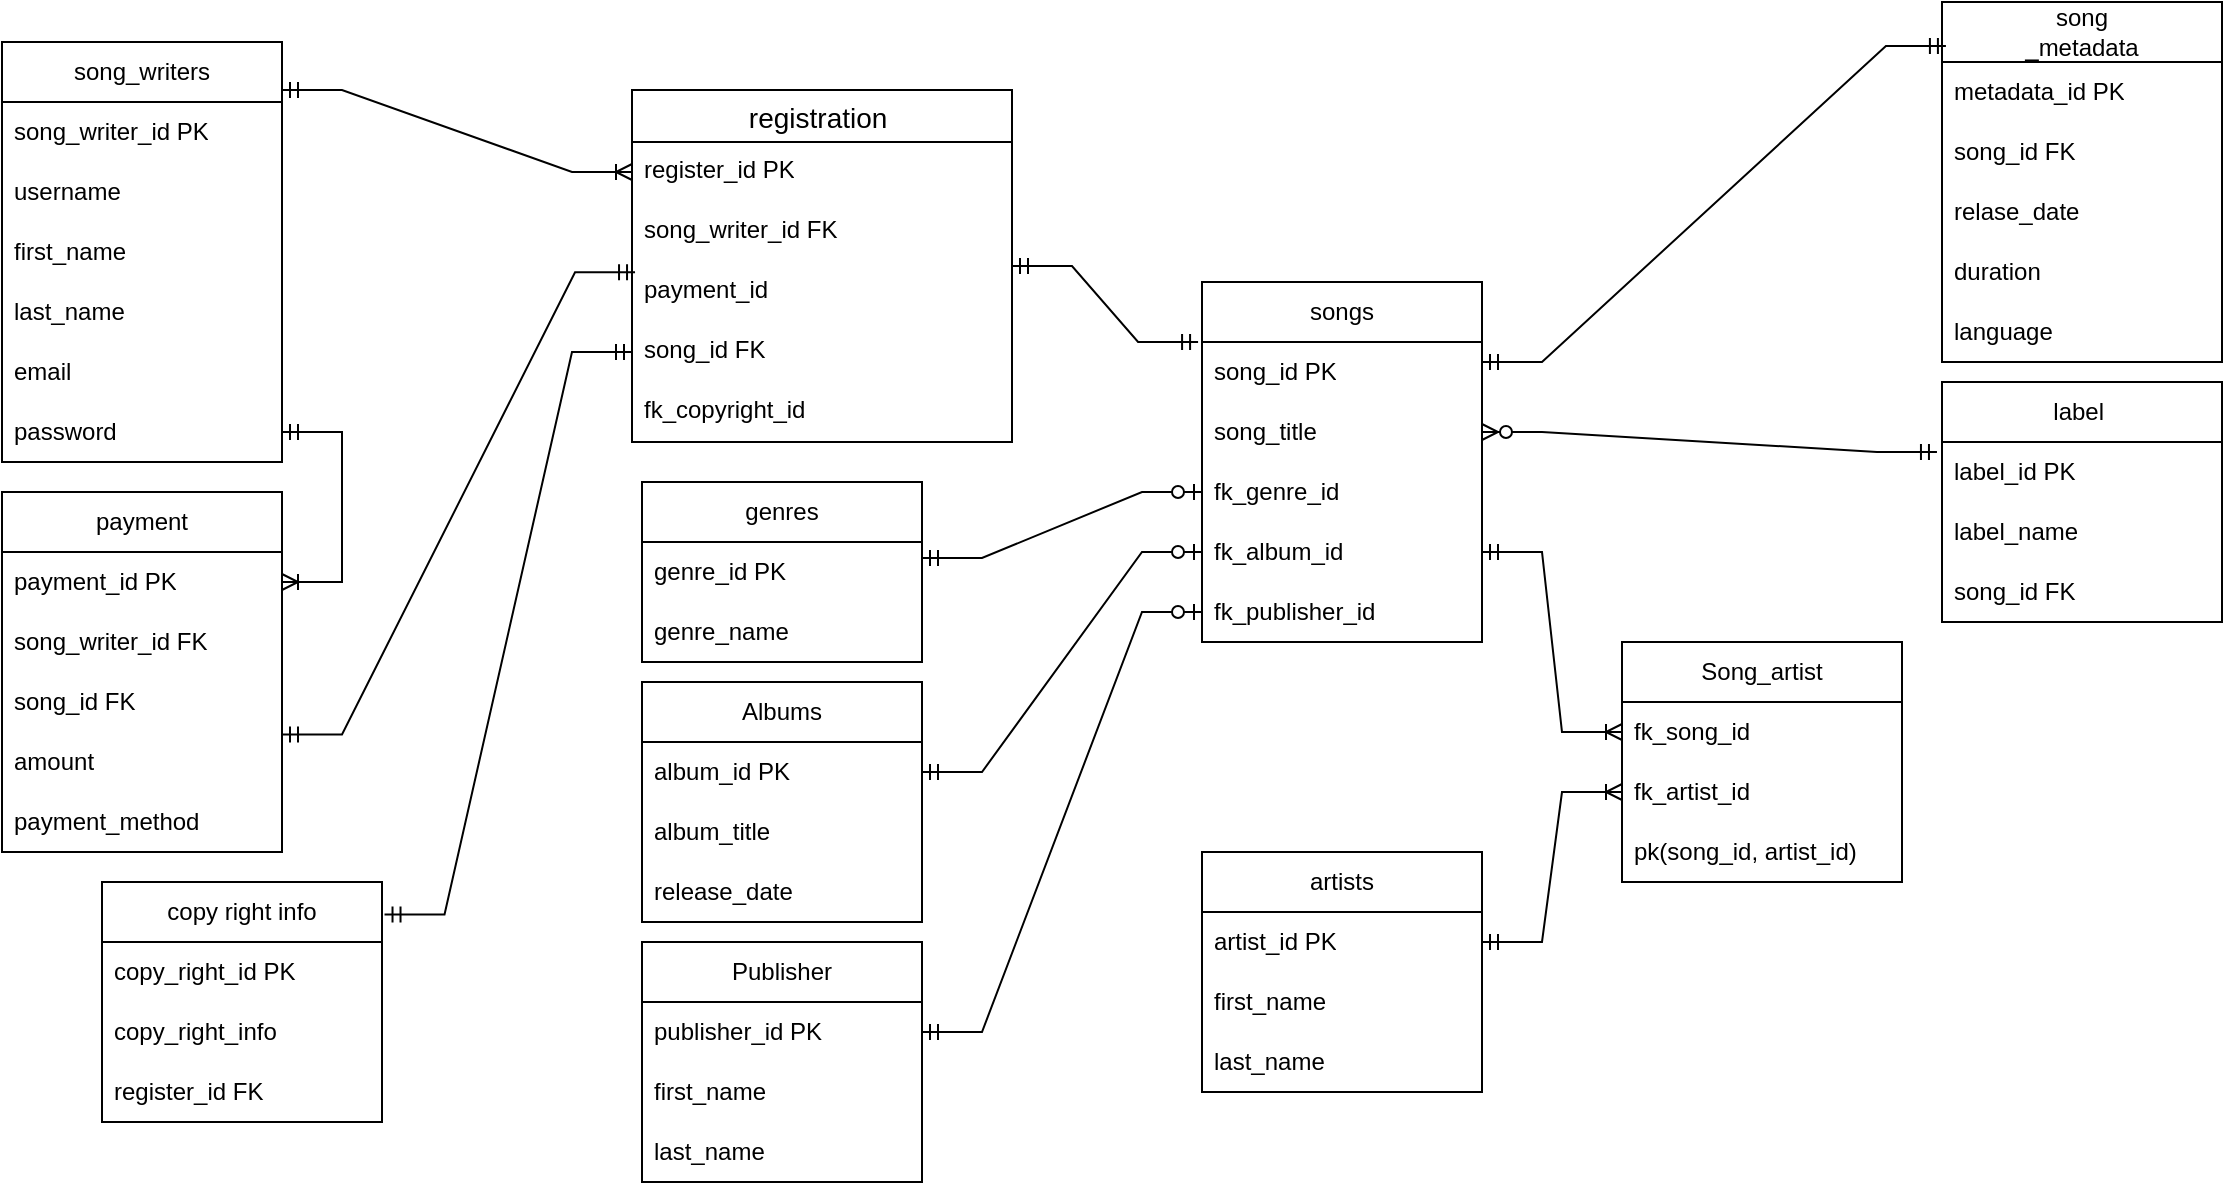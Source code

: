 <mxfile version="24.2.0" type="device">
  <diagram name="Page-1" id="Uv8rtRLwI6DBhu4xJGs0">
    <mxGraphModel dx="1434" dy="780" grid="1" gridSize="10" guides="1" tooltips="1" connect="1" arrows="1" fold="1" page="1" pageScale="1" pageWidth="1200" pageHeight="1600" math="0" shadow="0">
      <root>
        <mxCell id="0" />
        <mxCell id="1" parent="0" />
        <mxCell id="s11LL-Ssqb0skLR5ZeNY-1" value="song_writers" style="swimlane;fontStyle=0;childLayout=stackLayout;horizontal=1;startSize=30;horizontalStack=0;resizeParent=1;resizeParentMax=0;resizeLast=0;collapsible=1;marginBottom=0;whiteSpace=wrap;html=1;" parent="1" vertex="1">
          <mxGeometry x="40" y="60" width="140" height="210" as="geometry" />
        </mxCell>
        <mxCell id="s11LL-Ssqb0skLR5ZeNY-2" value="song_writer_id PK" style="text;strokeColor=none;fillColor=none;align=left;verticalAlign=middle;spacingLeft=4;spacingRight=4;overflow=hidden;points=[[0,0.5],[1,0.5]];portConstraint=eastwest;rotatable=0;whiteSpace=wrap;html=1;" parent="s11LL-Ssqb0skLR5ZeNY-1" vertex="1">
          <mxGeometry y="30" width="140" height="30" as="geometry" />
        </mxCell>
        <mxCell id="s11LL-Ssqb0skLR5ZeNY-3" value="username" style="text;strokeColor=none;fillColor=none;align=left;verticalAlign=middle;spacingLeft=4;spacingRight=4;overflow=hidden;points=[[0,0.5],[1,0.5]];portConstraint=eastwest;rotatable=0;whiteSpace=wrap;html=1;" parent="s11LL-Ssqb0skLR5ZeNY-1" vertex="1">
          <mxGeometry y="60" width="140" height="30" as="geometry" />
        </mxCell>
        <mxCell id="s11LL-Ssqb0skLR5ZeNY-4" value="first_name" style="text;strokeColor=none;fillColor=none;align=left;verticalAlign=middle;spacingLeft=4;spacingRight=4;overflow=hidden;points=[[0,0.5],[1,0.5]];portConstraint=eastwest;rotatable=0;whiteSpace=wrap;html=1;imageHeight=24;" parent="s11LL-Ssqb0skLR5ZeNY-1" vertex="1">
          <mxGeometry y="90" width="140" height="30" as="geometry" />
        </mxCell>
        <mxCell id="kmV99l83lfblxgex9i0g-29" value="last_name" style="text;strokeColor=none;fillColor=none;align=left;verticalAlign=middle;spacingLeft=4;spacingRight=4;overflow=hidden;points=[[0,0.5],[1,0.5]];portConstraint=eastwest;rotatable=0;whiteSpace=wrap;html=1;imageHeight=24;" parent="s11LL-Ssqb0skLR5ZeNY-1" vertex="1">
          <mxGeometry y="120" width="140" height="30" as="geometry" />
        </mxCell>
        <mxCell id="kmV99l83lfblxgex9i0g-30" value="email" style="text;strokeColor=none;fillColor=none;align=left;verticalAlign=middle;spacingLeft=4;spacingRight=4;overflow=hidden;points=[[0,0.5],[1,0.5]];portConstraint=eastwest;rotatable=0;whiteSpace=wrap;html=1;imageHeight=24;" parent="s11LL-Ssqb0skLR5ZeNY-1" vertex="1">
          <mxGeometry y="150" width="140" height="30" as="geometry" />
        </mxCell>
        <mxCell id="kmV99l83lfblxgex9i0g-31" value="password" style="text;strokeColor=none;fillColor=none;align=left;verticalAlign=middle;spacingLeft=4;spacingRight=4;overflow=hidden;points=[[0,0.5],[1,0.5]];portConstraint=eastwest;rotatable=0;whiteSpace=wrap;html=1;imageHeight=24;" parent="s11LL-Ssqb0skLR5ZeNY-1" vertex="1">
          <mxGeometry y="180" width="140" height="30" as="geometry" />
        </mxCell>
        <mxCell id="s11LL-Ssqb0skLR5ZeNY-5" value="Albums" style="swimlane;fontStyle=0;childLayout=stackLayout;horizontal=1;startSize=30;horizontalStack=0;resizeParent=1;resizeParentMax=0;resizeLast=0;collapsible=1;marginBottom=0;whiteSpace=wrap;html=1;" parent="1" vertex="1">
          <mxGeometry x="360" y="380" width="140" height="120" as="geometry" />
        </mxCell>
        <mxCell id="s11LL-Ssqb0skLR5ZeNY-6" value="album_id PK" style="text;strokeColor=none;fillColor=none;align=left;verticalAlign=middle;spacingLeft=4;spacingRight=4;overflow=hidden;points=[[0,0.5],[1,0.5]];portConstraint=eastwest;rotatable=0;whiteSpace=wrap;html=1;" parent="s11LL-Ssqb0skLR5ZeNY-5" vertex="1">
          <mxGeometry y="30" width="140" height="30" as="geometry" />
        </mxCell>
        <mxCell id="s11LL-Ssqb0skLR5ZeNY-7" value="album_title" style="text;strokeColor=none;fillColor=none;align=left;verticalAlign=middle;spacingLeft=4;spacingRight=4;overflow=hidden;points=[[0,0.5],[1,0.5]];portConstraint=eastwest;rotatable=0;whiteSpace=wrap;html=1;" parent="s11LL-Ssqb0skLR5ZeNY-5" vertex="1">
          <mxGeometry y="60" width="140" height="30" as="geometry" />
        </mxCell>
        <mxCell id="s11LL-Ssqb0skLR5ZeNY-8" value="release_date" style="text;strokeColor=none;fillColor=none;align=left;verticalAlign=middle;spacingLeft=4;spacingRight=4;overflow=hidden;points=[[0,0.5],[1,0.5]];portConstraint=eastwest;rotatable=0;whiteSpace=wrap;html=1;" parent="s11LL-Ssqb0skLR5ZeNY-5" vertex="1">
          <mxGeometry y="90" width="140" height="30" as="geometry" />
        </mxCell>
        <mxCell id="s11LL-Ssqb0skLR5ZeNY-9" value="songs" style="swimlane;fontStyle=0;childLayout=stackLayout;horizontal=1;startSize=30;horizontalStack=0;resizeParent=1;resizeParentMax=0;resizeLast=0;collapsible=1;marginBottom=0;whiteSpace=wrap;html=1;" parent="1" vertex="1">
          <mxGeometry x="640" y="180" width="140" height="180" as="geometry" />
        </mxCell>
        <mxCell id="s11LL-Ssqb0skLR5ZeNY-10" value="song_id PK" style="text;strokeColor=none;fillColor=none;align=left;verticalAlign=middle;spacingLeft=4;spacingRight=4;overflow=hidden;points=[[0,0.5],[1,0.5]];portConstraint=eastwest;rotatable=0;whiteSpace=wrap;html=1;" parent="s11LL-Ssqb0skLR5ZeNY-9" vertex="1">
          <mxGeometry y="30" width="140" height="30" as="geometry" />
        </mxCell>
        <mxCell id="s11LL-Ssqb0skLR5ZeNY-11" value="song_title" style="text;strokeColor=none;fillColor=none;align=left;verticalAlign=middle;spacingLeft=4;spacingRight=4;overflow=hidden;points=[[0,0.5],[1,0.5]];portConstraint=eastwest;rotatable=0;whiteSpace=wrap;html=1;" parent="s11LL-Ssqb0skLR5ZeNY-9" vertex="1">
          <mxGeometry y="60" width="140" height="30" as="geometry" />
        </mxCell>
        <mxCell id="s11LL-Ssqb0skLR5ZeNY-12" value="fk_genre_id" style="text;strokeColor=none;fillColor=none;align=left;verticalAlign=middle;spacingLeft=4;spacingRight=4;overflow=hidden;points=[[0,0.5],[1,0.5]];portConstraint=eastwest;rotatable=0;whiteSpace=wrap;html=1;" parent="s11LL-Ssqb0skLR5ZeNY-9" vertex="1">
          <mxGeometry y="90" width="140" height="30" as="geometry" />
        </mxCell>
        <mxCell id="U5-mWTNFznR9wat2lyn1-9" value="fk_album_id" style="text;strokeColor=none;fillColor=none;align=left;verticalAlign=middle;spacingLeft=4;spacingRight=4;overflow=hidden;points=[[0,0.5],[1,0.5]];portConstraint=eastwest;rotatable=0;whiteSpace=wrap;html=1;" vertex="1" parent="s11LL-Ssqb0skLR5ZeNY-9">
          <mxGeometry y="120" width="140" height="30" as="geometry" />
        </mxCell>
        <mxCell id="U5-mWTNFznR9wat2lyn1-24" value="fk_publisher_id" style="text;strokeColor=none;fillColor=none;align=left;verticalAlign=middle;spacingLeft=4;spacingRight=4;overflow=hidden;points=[[0,0.5],[1,0.5]];portConstraint=eastwest;rotatable=0;whiteSpace=wrap;html=1;" vertex="1" parent="s11LL-Ssqb0skLR5ZeNY-9">
          <mxGeometry y="150" width="140" height="30" as="geometry" />
        </mxCell>
        <mxCell id="kmV99l83lfblxgex9i0g-5" value="payment" style="swimlane;fontStyle=0;childLayout=stackLayout;horizontal=1;startSize=30;horizontalStack=0;resizeParent=1;resizeParentMax=0;resizeLast=0;collapsible=1;marginBottom=0;whiteSpace=wrap;html=1;" parent="1" vertex="1">
          <mxGeometry x="40" y="285" width="140" height="180" as="geometry" />
        </mxCell>
        <mxCell id="kmV99l83lfblxgex9i0g-6" value="payment_id PK" style="text;strokeColor=none;fillColor=none;align=left;verticalAlign=middle;spacingLeft=4;spacingRight=4;overflow=hidden;points=[[0,0.5],[1,0.5]];portConstraint=eastwest;rotatable=0;whiteSpace=wrap;html=1;" parent="kmV99l83lfblxgex9i0g-5" vertex="1">
          <mxGeometry y="30" width="140" height="30" as="geometry" />
        </mxCell>
        <mxCell id="kmV99l83lfblxgex9i0g-7" value="song_writer_id FK" style="text;strokeColor=none;fillColor=none;align=left;verticalAlign=middle;spacingLeft=4;spacingRight=4;overflow=hidden;points=[[0,0.5],[1,0.5]];portConstraint=eastwest;rotatable=0;whiteSpace=wrap;html=1;" parent="kmV99l83lfblxgex9i0g-5" vertex="1">
          <mxGeometry y="60" width="140" height="30" as="geometry" />
        </mxCell>
        <mxCell id="kmV99l83lfblxgex9i0g-8" value="song_id FK" style="text;strokeColor=none;fillColor=none;align=left;verticalAlign=middle;spacingLeft=4;spacingRight=4;overflow=hidden;points=[[0,0.5],[1,0.5]];portConstraint=eastwest;rotatable=0;whiteSpace=wrap;html=1;" parent="kmV99l83lfblxgex9i0g-5" vertex="1">
          <mxGeometry y="90" width="140" height="30" as="geometry" />
        </mxCell>
        <mxCell id="kmV99l83lfblxgex9i0g-39" value="amount" style="text;strokeColor=none;fillColor=none;align=left;verticalAlign=middle;spacingLeft=4;spacingRight=4;overflow=hidden;points=[[0,0.5],[1,0.5]];portConstraint=eastwest;rotatable=0;whiteSpace=wrap;html=1;" parent="kmV99l83lfblxgex9i0g-5" vertex="1">
          <mxGeometry y="120" width="140" height="30" as="geometry" />
        </mxCell>
        <mxCell id="QXSgPwCXqMFNMHp9d2ud-29" value="payment_method" style="text;strokeColor=none;fillColor=none;align=left;verticalAlign=middle;spacingLeft=4;spacingRight=4;overflow=hidden;points=[[0,0.5],[1,0.5]];portConstraint=eastwest;rotatable=0;whiteSpace=wrap;html=1;" parent="kmV99l83lfblxgex9i0g-5" vertex="1">
          <mxGeometry y="150" width="140" height="30" as="geometry" />
        </mxCell>
        <mxCell id="kmV99l83lfblxgex9i0g-9" value="artists" style="swimlane;fontStyle=0;childLayout=stackLayout;horizontal=1;startSize=30;horizontalStack=0;resizeParent=1;resizeParentMax=0;resizeLast=0;collapsible=1;marginBottom=0;whiteSpace=wrap;html=1;" parent="1" vertex="1">
          <mxGeometry x="640" y="465" width="140" height="120" as="geometry" />
        </mxCell>
        <mxCell id="kmV99l83lfblxgex9i0g-10" value="artist_id PK" style="text;strokeColor=none;fillColor=none;align=left;verticalAlign=middle;spacingLeft=4;spacingRight=4;overflow=hidden;points=[[0,0.5],[1,0.5]];portConstraint=eastwest;rotatable=0;whiteSpace=wrap;html=1;" parent="kmV99l83lfblxgex9i0g-9" vertex="1">
          <mxGeometry y="30" width="140" height="30" as="geometry" />
        </mxCell>
        <mxCell id="kmV99l83lfblxgex9i0g-11" value="first_name" style="text;strokeColor=none;fillColor=none;align=left;verticalAlign=middle;spacingLeft=4;spacingRight=4;overflow=hidden;points=[[0,0.5],[1,0.5]];portConstraint=eastwest;rotatable=0;whiteSpace=wrap;html=1;" parent="kmV99l83lfblxgex9i0g-9" vertex="1">
          <mxGeometry y="60" width="140" height="30" as="geometry" />
        </mxCell>
        <mxCell id="kmV99l83lfblxgex9i0g-12" value="last_name" style="text;strokeColor=none;fillColor=none;align=left;verticalAlign=middle;spacingLeft=4;spacingRight=4;overflow=hidden;points=[[0,0.5],[1,0.5]];portConstraint=eastwest;rotatable=0;whiteSpace=wrap;html=1;" parent="kmV99l83lfblxgex9i0g-9" vertex="1">
          <mxGeometry y="90" width="140" height="30" as="geometry" />
        </mxCell>
        <mxCell id="kmV99l83lfblxgex9i0g-17" value="genres" style="swimlane;fontStyle=0;childLayout=stackLayout;horizontal=1;startSize=30;horizontalStack=0;resizeParent=1;resizeParentMax=0;resizeLast=0;collapsible=1;marginBottom=0;whiteSpace=wrap;html=1;" parent="1" vertex="1">
          <mxGeometry x="360" y="280" width="140" height="90" as="geometry" />
        </mxCell>
        <mxCell id="kmV99l83lfblxgex9i0g-18" value="genre_id PK" style="text;strokeColor=none;fillColor=none;align=left;verticalAlign=middle;spacingLeft=4;spacingRight=4;overflow=hidden;points=[[0,0.5],[1,0.5]];portConstraint=eastwest;rotatable=0;whiteSpace=wrap;html=1;" parent="kmV99l83lfblxgex9i0g-17" vertex="1">
          <mxGeometry y="30" width="140" height="30" as="geometry" />
        </mxCell>
        <mxCell id="kmV99l83lfblxgex9i0g-19" value="genre_name" style="text;strokeColor=none;fillColor=none;align=left;verticalAlign=middle;spacingLeft=4;spacingRight=4;overflow=hidden;points=[[0,0.5],[1,0.5]];portConstraint=eastwest;rotatable=0;whiteSpace=wrap;html=1;" parent="kmV99l83lfblxgex9i0g-17" vertex="1">
          <mxGeometry y="60" width="140" height="30" as="geometry" />
        </mxCell>
        <mxCell id="QXSgPwCXqMFNMHp9d2ud-13" value="copy right info" style="swimlane;fontStyle=0;childLayout=stackLayout;horizontal=1;startSize=30;horizontalStack=0;resizeParent=1;resizeParentMax=0;resizeLast=0;collapsible=1;marginBottom=0;whiteSpace=wrap;html=1;" parent="1" vertex="1">
          <mxGeometry x="90" y="480" width="140" height="120" as="geometry" />
        </mxCell>
        <mxCell id="QXSgPwCXqMFNMHp9d2ud-14" value="copy_right_id PK" style="text;strokeColor=none;fillColor=none;align=left;verticalAlign=middle;spacingLeft=4;spacingRight=4;overflow=hidden;points=[[0,0.5],[1,0.5]];portConstraint=eastwest;rotatable=0;whiteSpace=wrap;html=1;" parent="QXSgPwCXqMFNMHp9d2ud-13" vertex="1">
          <mxGeometry y="30" width="140" height="30" as="geometry" />
        </mxCell>
        <mxCell id="QXSgPwCXqMFNMHp9d2ud-15" value="copy_right_info" style="text;strokeColor=none;fillColor=none;align=left;verticalAlign=middle;spacingLeft=4;spacingRight=4;overflow=hidden;points=[[0,0.5],[1,0.5]];portConstraint=eastwest;rotatable=0;whiteSpace=wrap;html=1;" parent="QXSgPwCXqMFNMHp9d2ud-13" vertex="1">
          <mxGeometry y="60" width="140" height="30" as="geometry" />
        </mxCell>
        <mxCell id="QXSgPwCXqMFNMHp9d2ud-16" value="register_id FK" style="text;strokeColor=none;fillColor=none;align=left;verticalAlign=middle;spacingLeft=4;spacingRight=4;overflow=hidden;points=[[0,0.5],[1,0.5]];portConstraint=eastwest;rotatable=0;whiteSpace=wrap;html=1;" parent="QXSgPwCXqMFNMHp9d2ud-13" vertex="1">
          <mxGeometry y="90" width="140" height="30" as="geometry" />
        </mxCell>
        <mxCell id="QXSgPwCXqMFNMHp9d2ud-18" value="label&amp;nbsp;" style="swimlane;fontStyle=0;childLayout=stackLayout;horizontal=1;startSize=30;horizontalStack=0;resizeParent=1;resizeParentMax=0;resizeLast=0;collapsible=1;marginBottom=0;whiteSpace=wrap;html=1;" parent="1" vertex="1">
          <mxGeometry x="1010" y="230" width="140" height="120" as="geometry" />
        </mxCell>
        <mxCell id="QXSgPwCXqMFNMHp9d2ud-19" value="label_id PK" style="text;strokeColor=none;fillColor=none;align=left;verticalAlign=middle;spacingLeft=4;spacingRight=4;overflow=hidden;points=[[0,0.5],[1,0.5]];portConstraint=eastwest;rotatable=0;whiteSpace=wrap;html=1;" parent="QXSgPwCXqMFNMHp9d2ud-18" vertex="1">
          <mxGeometry y="30" width="140" height="30" as="geometry" />
        </mxCell>
        <mxCell id="QXSgPwCXqMFNMHp9d2ud-20" value="label_name" style="text;strokeColor=none;fillColor=none;align=left;verticalAlign=middle;spacingLeft=4;spacingRight=4;overflow=hidden;points=[[0,0.5],[1,0.5]];portConstraint=eastwest;rotatable=0;whiteSpace=wrap;html=1;" parent="QXSgPwCXqMFNMHp9d2ud-18" vertex="1">
          <mxGeometry y="60" width="140" height="30" as="geometry" />
        </mxCell>
        <mxCell id="QXSgPwCXqMFNMHp9d2ud-21" value="song_id FK" style="text;strokeColor=none;fillColor=none;align=left;verticalAlign=middle;spacingLeft=4;spacingRight=4;overflow=hidden;points=[[0,0.5],[1,0.5]];portConstraint=eastwest;rotatable=0;whiteSpace=wrap;html=1;" parent="QXSgPwCXqMFNMHp9d2ud-18" vertex="1">
          <mxGeometry y="90" width="140" height="30" as="geometry" />
        </mxCell>
        <mxCell id="QXSgPwCXqMFNMHp9d2ud-22" value="song&lt;div&gt;_metadata&lt;/div&gt;" style="swimlane;fontStyle=0;childLayout=stackLayout;horizontal=1;startSize=30;horizontalStack=0;resizeParent=1;resizeParentMax=0;resizeLast=0;collapsible=1;marginBottom=0;whiteSpace=wrap;html=1;" parent="1" vertex="1">
          <mxGeometry x="1010" y="40" width="140" height="180" as="geometry" />
        </mxCell>
        <mxCell id="QXSgPwCXqMFNMHp9d2ud-23" value="metadata_id PK" style="text;strokeColor=none;fillColor=none;align=left;verticalAlign=middle;spacingLeft=4;spacingRight=4;overflow=hidden;points=[[0,0.5],[1,0.5]];portConstraint=eastwest;rotatable=0;whiteSpace=wrap;html=1;" parent="QXSgPwCXqMFNMHp9d2ud-22" vertex="1">
          <mxGeometry y="30" width="140" height="30" as="geometry" />
        </mxCell>
        <mxCell id="QXSgPwCXqMFNMHp9d2ud-24" value="song_id FK" style="text;strokeColor=none;fillColor=none;align=left;verticalAlign=middle;spacingLeft=4;spacingRight=4;overflow=hidden;points=[[0,0.5],[1,0.5]];portConstraint=eastwest;rotatable=0;whiteSpace=wrap;html=1;" parent="QXSgPwCXqMFNMHp9d2ud-22" vertex="1">
          <mxGeometry y="60" width="140" height="30" as="geometry" />
        </mxCell>
        <mxCell id="QXSgPwCXqMFNMHp9d2ud-25" value="relase_date" style="text;strokeColor=none;fillColor=none;align=left;verticalAlign=middle;spacingLeft=4;spacingRight=4;overflow=hidden;points=[[0,0.5],[1,0.5]];portConstraint=eastwest;rotatable=0;whiteSpace=wrap;html=1;" parent="QXSgPwCXqMFNMHp9d2ud-22" vertex="1">
          <mxGeometry y="90" width="140" height="30" as="geometry" />
        </mxCell>
        <mxCell id="QXSgPwCXqMFNMHp9d2ud-26" value="duration" style="text;strokeColor=none;fillColor=none;align=left;verticalAlign=middle;spacingLeft=4;spacingRight=4;overflow=hidden;points=[[0,0.5],[1,0.5]];portConstraint=eastwest;rotatable=0;whiteSpace=wrap;html=1;" parent="QXSgPwCXqMFNMHp9d2ud-22" vertex="1">
          <mxGeometry y="120" width="140" height="30" as="geometry" />
        </mxCell>
        <mxCell id="QXSgPwCXqMFNMHp9d2ud-27" value="language" style="text;strokeColor=none;fillColor=none;align=left;verticalAlign=middle;spacingLeft=4;spacingRight=4;overflow=hidden;points=[[0,0.5],[1,0.5]];portConstraint=eastwest;rotatable=0;whiteSpace=wrap;html=1;" parent="QXSgPwCXqMFNMHp9d2ud-22" vertex="1">
          <mxGeometry y="150" width="140" height="30" as="geometry" />
        </mxCell>
        <mxCell id="QXSgPwCXqMFNMHp9d2ud-28" value="" style="edgeStyle=entityRelationEdgeStyle;fontSize=12;html=1;endArrow=ERmandOne;startArrow=ERmandOne;rounded=0;entryX=0.014;entryY=-0.267;entryDx=0;entryDy=0;entryPerimeter=0;" parent="1" edge="1" target="QXSgPwCXqMFNMHp9d2ud-23">
          <mxGeometry width="100" height="100" relative="1" as="geometry">
            <mxPoint x="780" y="220" as="sourcePoint" />
            <mxPoint x="920" y="62" as="targetPoint" />
          </mxGeometry>
        </mxCell>
        <mxCell id="QXSgPwCXqMFNMHp9d2ud-30" value="" style="edgeStyle=entityRelationEdgeStyle;fontSize=12;html=1;endArrow=ERoneToMany;startArrow=ERmandOne;rounded=0;exitX=1;exitY=0.5;exitDx=0;exitDy=0;entryX=1;entryY=0.25;entryDx=0;entryDy=0;" parent="1" source="kmV99l83lfblxgex9i0g-31" target="kmV99l83lfblxgex9i0g-5" edge="1">
          <mxGeometry width="100" height="100" relative="1" as="geometry">
            <mxPoint x="50" y="195" as="sourcePoint" />
            <mxPoint x="20" y="500" as="targetPoint" />
            <Array as="points">
              <mxPoint x="10" y="340" />
              <mxPoint x="10" y="270" />
              <mxPoint x="30" y="400" />
            </Array>
          </mxGeometry>
        </mxCell>
        <mxCell id="QXSgPwCXqMFNMHp9d2ud-31" value="registration " style="swimlane;fontStyle=0;childLayout=stackLayout;horizontal=1;startSize=26;horizontalStack=0;resizeParent=1;resizeParentMax=0;resizeLast=0;collapsible=1;marginBottom=0;align=center;fontSize=14;" parent="1" vertex="1">
          <mxGeometry x="355" y="84" width="190" height="176" as="geometry" />
        </mxCell>
        <mxCell id="QXSgPwCXqMFNMHp9d2ud-32" value="register_id PK" style="text;strokeColor=none;fillColor=none;spacingLeft=4;spacingRight=4;overflow=hidden;rotatable=0;points=[[0,0.5],[1,0.5]];portConstraint=eastwest;fontSize=12;whiteSpace=wrap;html=1;" parent="QXSgPwCXqMFNMHp9d2ud-31" vertex="1">
          <mxGeometry y="26" width="190" height="30" as="geometry" />
        </mxCell>
        <mxCell id="QXSgPwCXqMFNMHp9d2ud-34" value="song_writer_id FK" style="text;strokeColor=none;fillColor=none;spacingLeft=4;spacingRight=4;overflow=hidden;rotatable=0;points=[[0,0.5],[1,0.5]];portConstraint=eastwest;fontSize=12;whiteSpace=wrap;html=1;" parent="QXSgPwCXqMFNMHp9d2ud-31" vertex="1">
          <mxGeometry y="56" width="190" height="30" as="geometry" />
        </mxCell>
        <mxCell id="QXSgPwCXqMFNMHp9d2ud-35" value="payment_id" style="text;strokeColor=none;fillColor=none;spacingLeft=4;spacingRight=4;overflow=hidden;rotatable=0;points=[[0,0.5],[1,0.5]];portConstraint=eastwest;fontSize=12;whiteSpace=wrap;html=1;" parent="QXSgPwCXqMFNMHp9d2ud-31" vertex="1">
          <mxGeometry y="86" width="190" height="30" as="geometry" />
        </mxCell>
        <mxCell id="QXSgPwCXqMFNMHp9d2ud-36" value="song_id FK" style="text;strokeColor=none;fillColor=none;spacingLeft=4;spacingRight=4;overflow=hidden;rotatable=0;points=[[0,0.5],[1,0.5]];portConstraint=eastwest;fontSize=12;whiteSpace=wrap;html=1;" parent="QXSgPwCXqMFNMHp9d2ud-31" vertex="1">
          <mxGeometry y="116" width="190" height="30" as="geometry" />
        </mxCell>
        <mxCell id="U5-mWTNFznR9wat2lyn1-1" value="fk_copyright_id" style="text;strokeColor=none;fillColor=none;spacingLeft=4;spacingRight=4;overflow=hidden;rotatable=0;points=[[0,0.5],[1,0.5]];portConstraint=eastwest;fontSize=12;whiteSpace=wrap;html=1;" vertex="1" parent="QXSgPwCXqMFNMHp9d2ud-31">
          <mxGeometry y="146" width="190" height="30" as="geometry" />
        </mxCell>
        <mxCell id="QXSgPwCXqMFNMHp9d2ud-37" value="" style="edgeStyle=entityRelationEdgeStyle;fontSize=12;html=1;endArrow=ERoneToMany;startArrow=ERmandOne;rounded=0;exitX=1;exitY=0.5;exitDx=0;exitDy=0;entryX=0;entryY=0.5;entryDx=0;entryDy=0;" parent="1" target="QXSgPwCXqMFNMHp9d2ud-32" edge="1">
          <mxGeometry width="100" height="100" relative="1" as="geometry">
            <mxPoint x="180" y="84" as="sourcePoint" />
            <mxPoint x="330" y="245" as="targetPoint" />
          </mxGeometry>
        </mxCell>
        <mxCell id="QXSgPwCXqMFNMHp9d2ud-38" value="" style="edgeStyle=entityRelationEdgeStyle;fontSize=12;html=1;endArrow=ERmandOne;startArrow=ERmandOne;rounded=0;exitX=1;exitY=0.042;exitDx=0;exitDy=0;exitPerimeter=0;entryX=0.008;entryY=0.17;entryDx=0;entryDy=0;entryPerimeter=0;" parent="1" source="kmV99l83lfblxgex9i0g-39" target="QXSgPwCXqMFNMHp9d2ud-35" edge="1">
          <mxGeometry width="100" height="100" relative="1" as="geometry">
            <mxPoint x="260" y="490" as="sourcePoint" />
            <mxPoint x="360" y="390" as="targetPoint" />
          </mxGeometry>
        </mxCell>
        <mxCell id="QXSgPwCXqMFNMHp9d2ud-39" value="" style="edgeStyle=entityRelationEdgeStyle;fontSize=12;html=1;endArrow=ERmandOne;startArrow=ERmandOne;rounded=0;entryX=-0.014;entryY=0;entryDx=0;entryDy=0;entryPerimeter=0;" parent="1" source="QXSgPwCXqMFNMHp9d2ud-31" edge="1" target="s11LL-Ssqb0skLR5ZeNY-10">
          <mxGeometry width="100" height="100" relative="1" as="geometry">
            <mxPoint x="520" y="300" as="sourcePoint" />
            <mxPoint x="620" y="200" as="targetPoint" />
          </mxGeometry>
        </mxCell>
        <mxCell id="QXSgPwCXqMFNMHp9d2ud-40" value="" style="edgeStyle=entityRelationEdgeStyle;fontSize=12;html=1;endArrow=ERmandOne;startArrow=ERmandOne;rounded=0;entryX=0;entryY=0.5;entryDx=0;entryDy=0;exitX=1.009;exitY=0.135;exitDx=0;exitDy=0;exitPerimeter=0;" parent="1" source="QXSgPwCXqMFNMHp9d2ud-13" target="QXSgPwCXqMFNMHp9d2ud-36" edge="1">
          <mxGeometry width="100" height="100" relative="1" as="geometry">
            <mxPoint x="250" y="560" as="sourcePoint" />
            <mxPoint x="350" y="460" as="targetPoint" />
          </mxGeometry>
        </mxCell>
        <mxCell id="QXSgPwCXqMFNMHp9d2ud-42" value="" style="edgeStyle=entityRelationEdgeStyle;fontSize=12;html=1;endArrow=ERzeroToMany;startArrow=ERmandOne;rounded=0;entryX=1;entryY=0.5;entryDx=0;entryDy=0;exitX=-0.018;exitY=0.167;exitDx=0;exitDy=0;exitPerimeter=0;" parent="1" source="QXSgPwCXqMFNMHp9d2ud-19" target="s11LL-Ssqb0skLR5ZeNY-11" edge="1">
          <mxGeometry width="100" height="100" relative="1" as="geometry">
            <mxPoint x="800" y="230" as="sourcePoint" />
            <mxPoint x="900" y="130" as="targetPoint" />
          </mxGeometry>
        </mxCell>
        <mxCell id="U5-mWTNFznR9wat2lyn1-11" value="" style="edgeStyle=entityRelationEdgeStyle;fontSize=12;html=1;endArrow=ERzeroToOne;startArrow=ERmandOne;rounded=0;entryX=0;entryY=0.5;entryDx=0;entryDy=0;" edge="1" parent="1" source="s11LL-Ssqb0skLR5ZeNY-6" target="U5-mWTNFznR9wat2lyn1-9">
          <mxGeometry width="100" height="100" relative="1" as="geometry">
            <mxPoint x="530" y="690" as="sourcePoint" />
            <mxPoint x="630" y="590" as="targetPoint" />
          </mxGeometry>
        </mxCell>
        <mxCell id="U5-mWTNFznR9wat2lyn1-12" value="" style="edgeStyle=entityRelationEdgeStyle;fontSize=12;html=1;endArrow=ERzeroToOne;startArrow=ERmandOne;rounded=0;exitX=1;exitY=0.267;exitDx=0;exitDy=0;exitPerimeter=0;" edge="1" parent="1" source="kmV99l83lfblxgex9i0g-18" target="s11LL-Ssqb0skLR5ZeNY-12">
          <mxGeometry width="100" height="100" relative="1" as="geometry">
            <mxPoint x="530" y="400" as="sourcePoint" />
            <mxPoint x="630" y="250" as="targetPoint" />
          </mxGeometry>
        </mxCell>
        <mxCell id="U5-mWTNFznR9wat2lyn1-13" value="Song_artist" style="swimlane;fontStyle=0;childLayout=stackLayout;horizontal=1;startSize=30;horizontalStack=0;resizeParent=1;resizeParentMax=0;resizeLast=0;collapsible=1;marginBottom=0;whiteSpace=wrap;html=1;" vertex="1" parent="1">
          <mxGeometry x="850" y="360" width="140" height="120" as="geometry" />
        </mxCell>
        <mxCell id="U5-mWTNFznR9wat2lyn1-14" value="fk_song_id" style="text;strokeColor=none;fillColor=none;align=left;verticalAlign=middle;spacingLeft=4;spacingRight=4;overflow=hidden;points=[[0,0.5],[1,0.5]];portConstraint=eastwest;rotatable=0;whiteSpace=wrap;html=1;" vertex="1" parent="U5-mWTNFznR9wat2lyn1-13">
          <mxGeometry y="30" width="140" height="30" as="geometry" />
        </mxCell>
        <mxCell id="U5-mWTNFznR9wat2lyn1-15" value="fk_artist_id" style="text;strokeColor=none;fillColor=none;align=left;verticalAlign=middle;spacingLeft=4;spacingRight=4;overflow=hidden;points=[[0,0.5],[1,0.5]];portConstraint=eastwest;rotatable=0;whiteSpace=wrap;html=1;" vertex="1" parent="U5-mWTNFznR9wat2lyn1-13">
          <mxGeometry y="60" width="140" height="30" as="geometry" />
        </mxCell>
        <mxCell id="U5-mWTNFznR9wat2lyn1-16" value="pk(song_id, artist_id)" style="text;strokeColor=none;fillColor=none;align=left;verticalAlign=middle;spacingLeft=4;spacingRight=4;overflow=hidden;points=[[0,0.5],[1,0.5]];portConstraint=eastwest;rotatable=0;whiteSpace=wrap;html=1;" vertex="1" parent="U5-mWTNFznR9wat2lyn1-13">
          <mxGeometry y="90" width="140" height="30" as="geometry" />
        </mxCell>
        <mxCell id="U5-mWTNFznR9wat2lyn1-17" value="Publisher" style="swimlane;fontStyle=0;childLayout=stackLayout;horizontal=1;startSize=30;horizontalStack=0;resizeParent=1;resizeParentMax=0;resizeLast=0;collapsible=1;marginBottom=0;whiteSpace=wrap;html=1;" vertex="1" parent="1">
          <mxGeometry x="360" y="510" width="140" height="120" as="geometry" />
        </mxCell>
        <mxCell id="U5-mWTNFznR9wat2lyn1-18" value="publisher_id PK" style="text;strokeColor=none;fillColor=none;align=left;verticalAlign=middle;spacingLeft=4;spacingRight=4;overflow=hidden;points=[[0,0.5],[1,0.5]];portConstraint=eastwest;rotatable=0;whiteSpace=wrap;html=1;" vertex="1" parent="U5-mWTNFznR9wat2lyn1-17">
          <mxGeometry y="30" width="140" height="30" as="geometry" />
        </mxCell>
        <mxCell id="U5-mWTNFznR9wat2lyn1-19" value="first_name" style="text;strokeColor=none;fillColor=none;align=left;verticalAlign=middle;spacingLeft=4;spacingRight=4;overflow=hidden;points=[[0,0.5],[1,0.5]];portConstraint=eastwest;rotatable=0;whiteSpace=wrap;html=1;" vertex="1" parent="U5-mWTNFznR9wat2lyn1-17">
          <mxGeometry y="60" width="140" height="30" as="geometry" />
        </mxCell>
        <mxCell id="U5-mWTNFznR9wat2lyn1-20" value="last_name" style="text;strokeColor=none;fillColor=none;align=left;verticalAlign=middle;spacingLeft=4;spacingRight=4;overflow=hidden;points=[[0,0.5],[1,0.5]];portConstraint=eastwest;rotatable=0;whiteSpace=wrap;html=1;" vertex="1" parent="U5-mWTNFznR9wat2lyn1-17">
          <mxGeometry y="90" width="140" height="30" as="geometry" />
        </mxCell>
        <mxCell id="U5-mWTNFznR9wat2lyn1-22" value="" style="edgeStyle=entityRelationEdgeStyle;fontSize=12;html=1;endArrow=ERoneToMany;startArrow=ERmandOne;rounded=0;" edge="1" parent="1" source="U5-mWTNFznR9wat2lyn1-9" target="U5-mWTNFznR9wat2lyn1-14">
          <mxGeometry width="100" height="100" relative="1" as="geometry">
            <mxPoint x="390" y="720" as="sourcePoint" />
            <mxPoint x="490" y="620" as="targetPoint" />
          </mxGeometry>
        </mxCell>
        <mxCell id="U5-mWTNFznR9wat2lyn1-23" value="" style="edgeStyle=entityRelationEdgeStyle;fontSize=12;html=1;endArrow=ERoneToMany;startArrow=ERmandOne;rounded=0;" edge="1" parent="1" source="kmV99l83lfblxgex9i0g-10" target="U5-mWTNFznR9wat2lyn1-15">
          <mxGeometry width="100" height="100" relative="1" as="geometry">
            <mxPoint x="480" y="560" as="sourcePoint" />
            <mxPoint x="460" y="650" as="targetPoint" />
          </mxGeometry>
        </mxCell>
        <mxCell id="U5-mWTNFznR9wat2lyn1-25" value="" style="edgeStyle=entityRelationEdgeStyle;fontSize=12;html=1;endArrow=ERzeroToOne;startArrow=ERmandOne;rounded=0;" edge="1" parent="1" source="U5-mWTNFznR9wat2lyn1-18" target="U5-mWTNFznR9wat2lyn1-24">
          <mxGeometry width="100" height="100" relative="1" as="geometry">
            <mxPoint x="510" y="570" as="sourcePoint" />
            <mxPoint x="650" y="460" as="targetPoint" />
          </mxGeometry>
        </mxCell>
      </root>
    </mxGraphModel>
  </diagram>
</mxfile>
